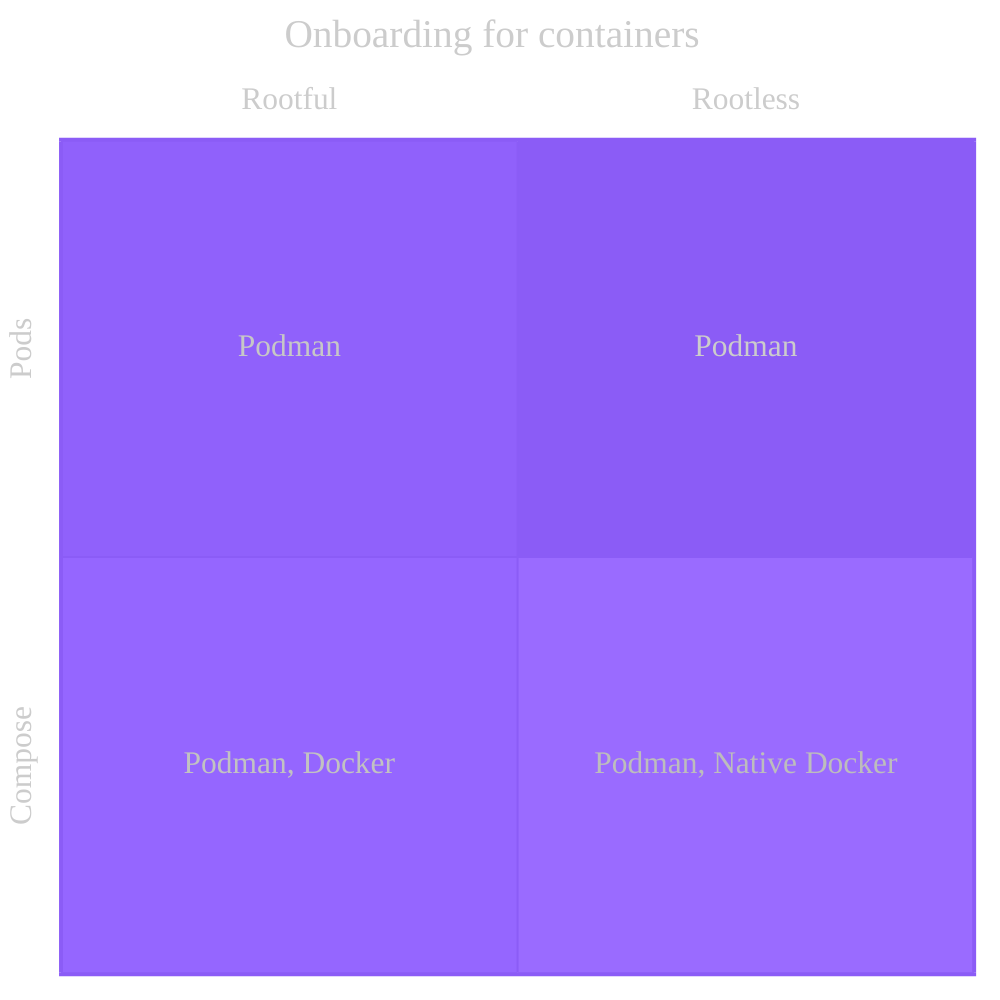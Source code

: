 ---
config:
    theme: "base"
    themeVariables:
        darkmode: true
        background: "#000000"
        fontFamily: "Montserrat"
        fontSize: 16px
        primaryBorderColor: "#8b5cf6"
        primaryColor: "#8b5cf6"
        primaryTextColor: "#cccccc"
        secondaryBorderColor: "#8f81d3"
        secondaryColor: "#8f81d3"
        tertiaryBorderColor: "#d721ff"
        tertiaryColor: "#d721ff"
        noteBorderColor: "#fff5ad"
        noteBkgColor: "#fff5ad"
---

quadrantChart
  title Onboarding for containers
  x-axis Rootful --> Rootless
  y-axis Compose --> Pods
  quadrant-1 Podman
  quadrant-2 Podman
  quadrant-3 "Podman, Docker"
  quadrant-4 Podman, Native Docker